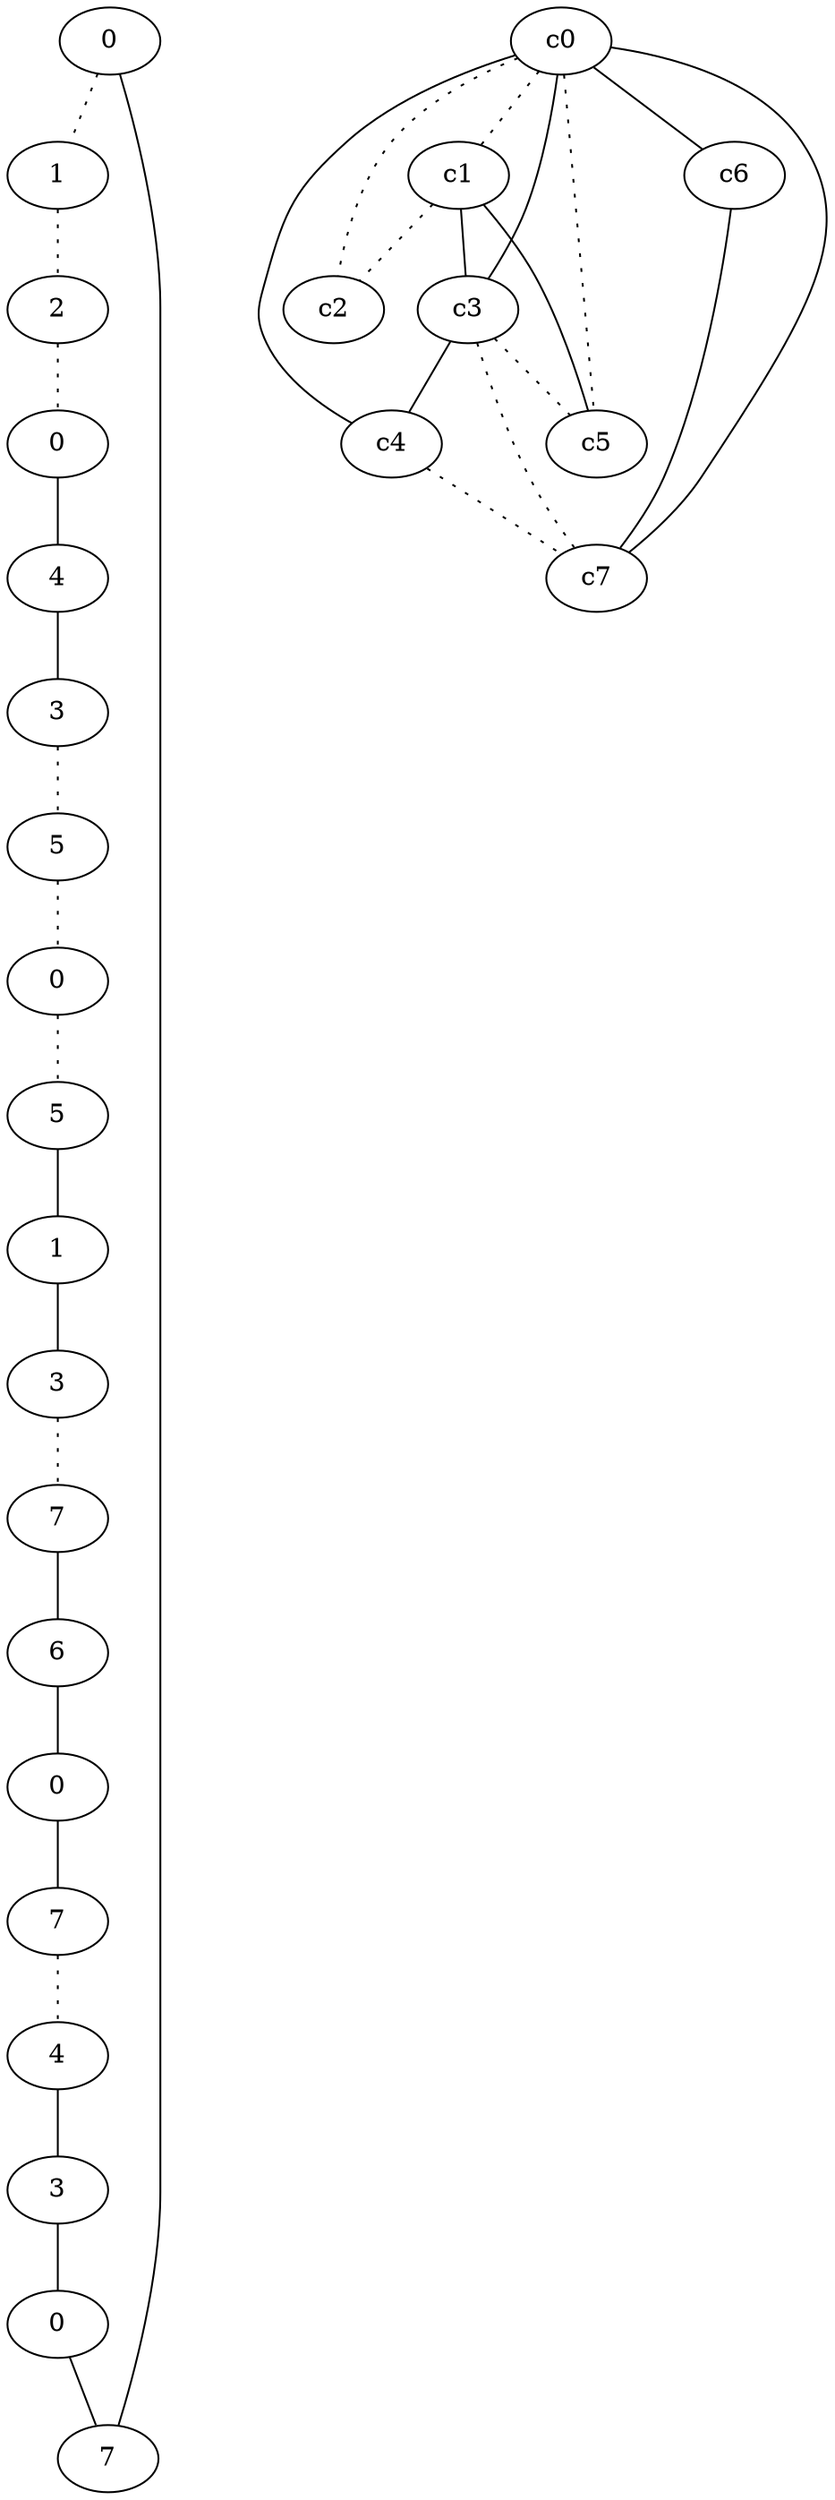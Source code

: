 graph {
a0[label=0];
a1[label=1];
a2[label=2];
a3[label=0];
a4[label=4];
a5[label=3];
a6[label=5];
a7[label=0];
a8[label=5];
a9[label=1];
a10[label=3];
a11[label=7];
a12[label=6];
a13[label=0];
a14[label=7];
a15[label=4];
a16[label=3];
a17[label=0];
a18[label=7];
a0 -- a1 [style=dotted];
a0 -- a18;
a1 -- a2 [style=dotted];
a2 -- a3 [style=dotted];
a3 -- a4;
a4 -- a5;
a5 -- a6 [style=dotted];
a6 -- a7 [style=dotted];
a7 -- a8 [style=dotted];
a8 -- a9;
a9 -- a10;
a10 -- a11 [style=dotted];
a11 -- a12;
a12 -- a13;
a13 -- a14;
a14 -- a15 [style=dotted];
a15 -- a16;
a16 -- a17;
a17 -- a18;
c0 -- c1 [style=dotted];
c0 -- c2 [style=dotted];
c0 -- c3;
c0 -- c4;
c0 -- c5 [style=dotted];
c0 -- c6;
c0 -- c7;
c1 -- c2 [style=dotted];
c1 -- c3;
c1 -- c5;
c3 -- c4;
c3 -- c5 [style=dotted];
c3 -- c7 [style=dotted];
c4 -- c7 [style=dotted];
c6 -- c7;
}
